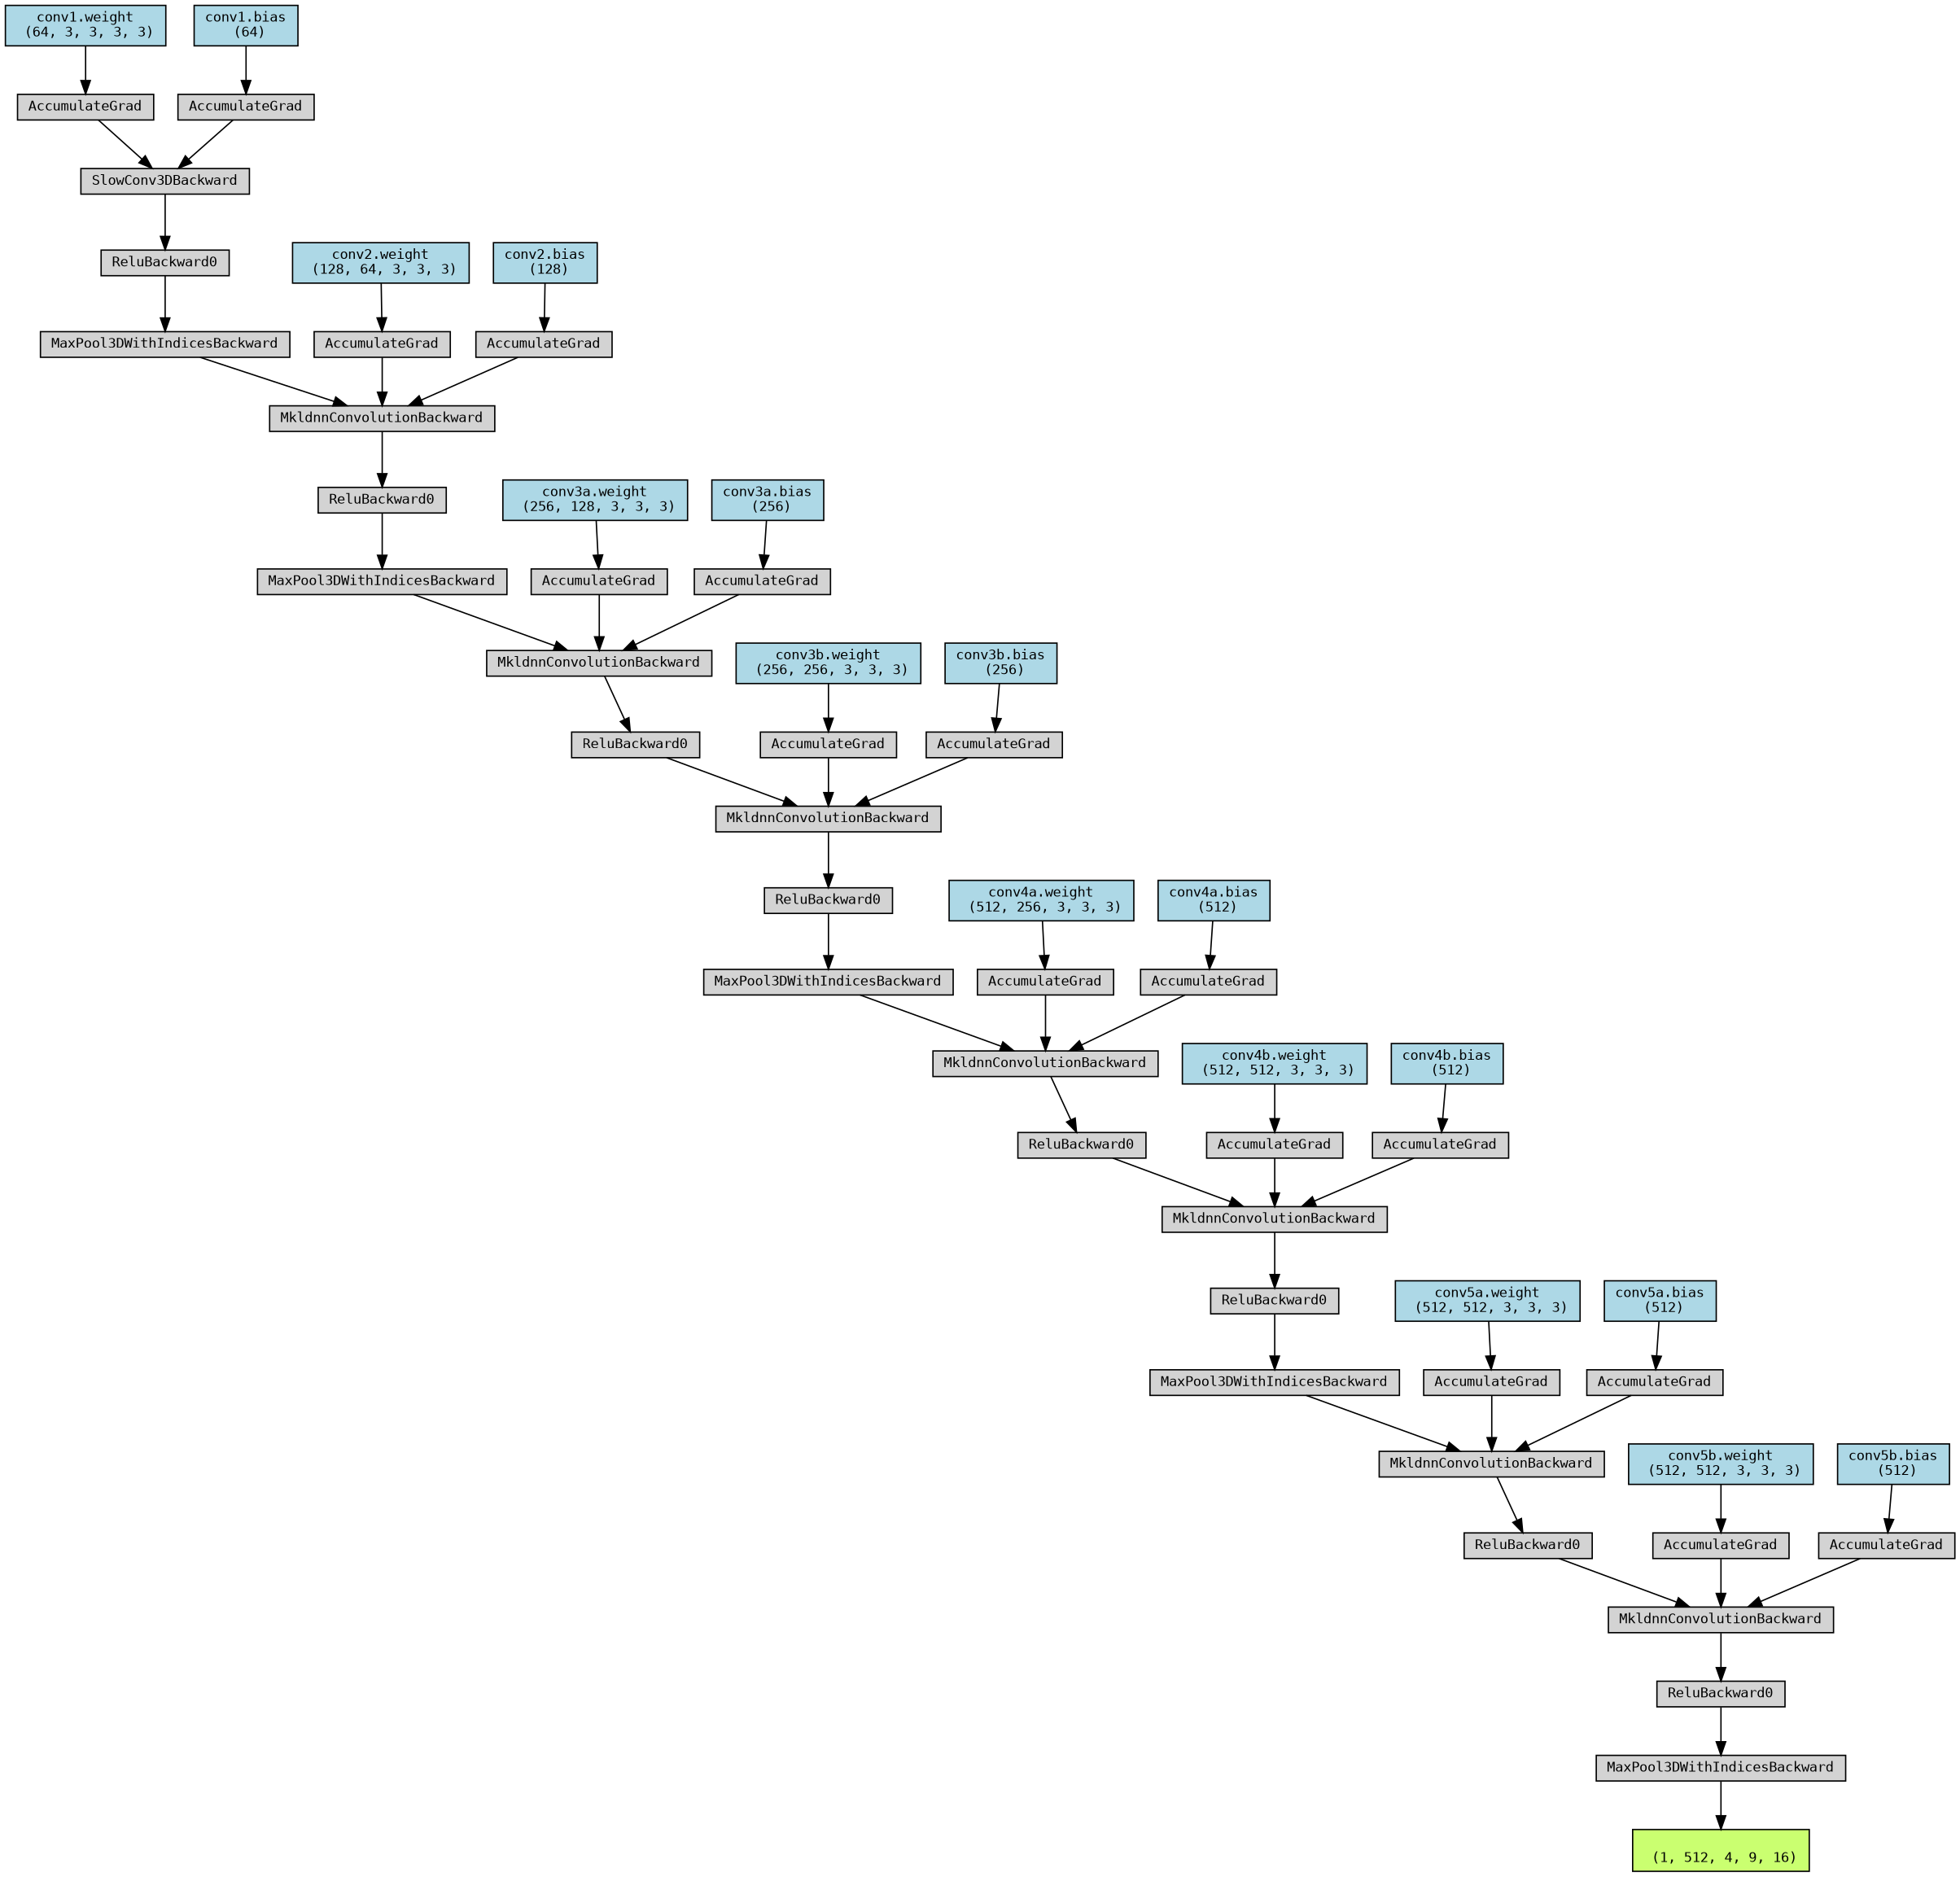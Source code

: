 digraph {
	graph [size="16.05,16.05"]
	node [align=left fontname=monospace fontsize=10 height=0.2 ranksep=0.1 shape=box style=filled]
	1887819722408 [label="
 (1, 512, 4, 9, 16)" fillcolor=darkolivegreen1]
	1887819642760 [label=MaxPool3DWithIndicesBackward]
	1887819643208 -> 1887819642760
	1887819643208 [label=ReluBackward0]
	1887819643848 -> 1887819643208
	1887819643848 [label=MkldnnConvolutionBackward]
	1887819644168 -> 1887819643848
	1887819644168 [label=ReluBackward0]
	1887819644104 -> 1887819644168
	1887819644104 [label=MkldnnConvolutionBackward]
	1887819643464 -> 1887819644104
	1887819643464 [label=MaxPool3DWithIndicesBackward]
	1887819644872 -> 1887819643464
	1887819644872 [label=ReluBackward0]
	1887819724552 -> 1887819644872
	1887819724552 [label=MkldnnConvolutionBackward]
	1887819724360 -> 1887819724552
	1887819724360 [label=ReluBackward0]
	1887819723976 -> 1887819724360
	1887819723976 [label=MkldnnConvolutionBackward]
	1887819723784 -> 1887819723976
	1887819723784 [label=MaxPool3DWithIndicesBackward]
	1887819723400 -> 1887819723784
	1887819723400 [label=ReluBackward0]
	1887819723208 -> 1887819723400
	1887819723208 [label=MkldnnConvolutionBackward]
	1887819723016 -> 1887819723208
	1887819723016 [label=ReluBackward0]
	1887819724808 -> 1887819723016
	1887819724808 [label=MkldnnConvolutionBackward]
	1887819724936 -> 1887819724808
	1887819724936 [label=MaxPool3DWithIndicesBackward]
	1887819725192 -> 1887819724936
	1887819725192 [label=ReluBackward0]
	1887819724744 -> 1887819725192
	1887819724744 [label=MkldnnConvolutionBackward]
	1887819725384 -> 1887819724744
	1887819725384 [label=MaxPool3DWithIndicesBackward]
	1887819725640 -> 1887819725384
	1887819725640 [label=ReluBackward0]
	1887819725768 -> 1887819725640
	1887819725768 [label=SlowConv3DBackward]
	1887819725960 -> 1887819725768
	1887819659768 [label="conv1.weight
 (64, 3, 3, 3, 3)" fillcolor=lightblue]
	1887819659768 -> 1887819725960
	1887819725960 [label=AccumulateGrad]
	1887819726024 -> 1887819725768
	1887819659848 [label="conv1.bias
 (64)" fillcolor=lightblue]
	1887819659848 -> 1887819726024
	1887819726024 [label=AccumulateGrad]
	1887819725448 -> 1887819724744
	1887819660168 [label="conv2.weight
 (128, 64, 3, 3, 3)" fillcolor=lightblue]
	1887819660168 -> 1887819725448
	1887819725448 [label=AccumulateGrad]
	1887819725512 -> 1887819724744
	1887819660248 [label="conv2.bias
 (128)" fillcolor=lightblue]
	1887819660248 -> 1887819725512
	1887819725512 [label=AccumulateGrad]
	1887819725000 -> 1887819724808
	1887819660568 [label="conv3a.weight
 (256, 128, 3, 3, 3)" fillcolor=lightblue]
	1887819660568 -> 1887819725000
	1887819725000 [label=AccumulateGrad]
	1887819725064 -> 1887819724808
	1887819660648 [label="conv3a.bias
 (256)" fillcolor=lightblue]
	1887819660648 -> 1887819725064
	1887819725064 [label=AccumulateGrad]
	1887819722952 -> 1887819723208
	1887819660968 [label="conv3b.weight
 (256, 256, 3, 3, 3)" fillcolor=lightblue]
	1887819660968 -> 1887819722952
	1887819722952 [label=AccumulateGrad]
	1887819722824 -> 1887819723208
	1887819661048 [label="conv3b.bias
 (256)" fillcolor=lightblue]
	1887819661048 -> 1887819722824
	1887819722824 [label=AccumulateGrad]
	1887819723720 -> 1887819723976
	1887819686040 [label="conv4a.weight
 (512, 256, 3, 3, 3)" fillcolor=lightblue]
	1887819686040 -> 1887819723720
	1887819723720 [label=AccumulateGrad]
	1887819723592 -> 1887819723976
	1887819686120 [label="conv4a.bias
 (512)" fillcolor=lightblue]
	1887819686120 -> 1887819723592
	1887819723592 [label=AccumulateGrad]
	1887819724296 -> 1887819724552
	1887819686440 [label="conv4b.weight
 (512, 512, 3, 3, 3)" fillcolor=lightblue]
	1887819686440 -> 1887819724296
	1887819724296 [label=AccumulateGrad]
	1887819724168 -> 1887819724552
	1887819686520 [label="conv4b.bias
 (512)" fillcolor=lightblue]
	1887819686520 -> 1887819724168
	1887819724168 [label=AccumulateGrad]
	1887819643144 -> 1887819644104
	1887819686840 [label="conv5a.weight
 (512, 512, 3, 3, 3)" fillcolor=lightblue]
	1887819686840 -> 1887819643144
	1887819643144 [label=AccumulateGrad]
	1887819644424 -> 1887819644104
	1887819686920 [label="conv5a.bias
 (512)" fillcolor=lightblue]
	1887819686920 -> 1887819644424
	1887819644424 [label=AccumulateGrad]
	1887819644232 -> 1887819643848
	1887819687240 [label="conv5b.weight
 (512, 512, 3, 3, 3)" fillcolor=lightblue]
	1887819687240 -> 1887819644232
	1887819644232 [label=AccumulateGrad]
	1887819644488 -> 1887819643848
	1887819687320 [label="conv5b.bias
 (512)" fillcolor=lightblue]
	1887819687320 -> 1887819644488
	1887819644488 [label=AccumulateGrad]
	1887819642760 -> 1887819722408
}
